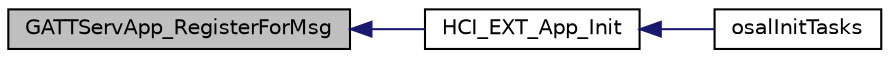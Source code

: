 digraph "GATTServApp_RegisterForMsg"
{
  edge [fontname="Helvetica",fontsize="10",labelfontname="Helvetica",labelfontsize="10"];
  node [fontname="Helvetica",fontsize="10",shape=record];
  rankdir="LR";
  Node1 [label="GATTServApp_RegisterForMsg",height=0.2,width=0.4,color="black", fillcolor="grey75", style="filled" fontcolor="black"];
  Node1 -> Node2 [dir="back",color="midnightblue",fontsize="10",style="solid",fontname="Helvetica"];
  Node2 [label="HCI_EXT_App_Init",height=0.2,width=0.4,color="black", fillcolor="white", style="filled",URL="$hci__ext__app_8h.html#a8b65a62461861fae144a408d2c02b002"];
  Node2 -> Node3 [dir="back",color="midnightblue",fontsize="10",style="solid",fontname="Helvetica"];
  Node3 [label="osalInitTasks",height=0.2,width=0.4,color="black", fillcolor="white", style="filled",URL="$_o_s_a_l___host_test_8c.html#a7ad49ef9f96d7753c3e77e0e69231bb2"];
}
